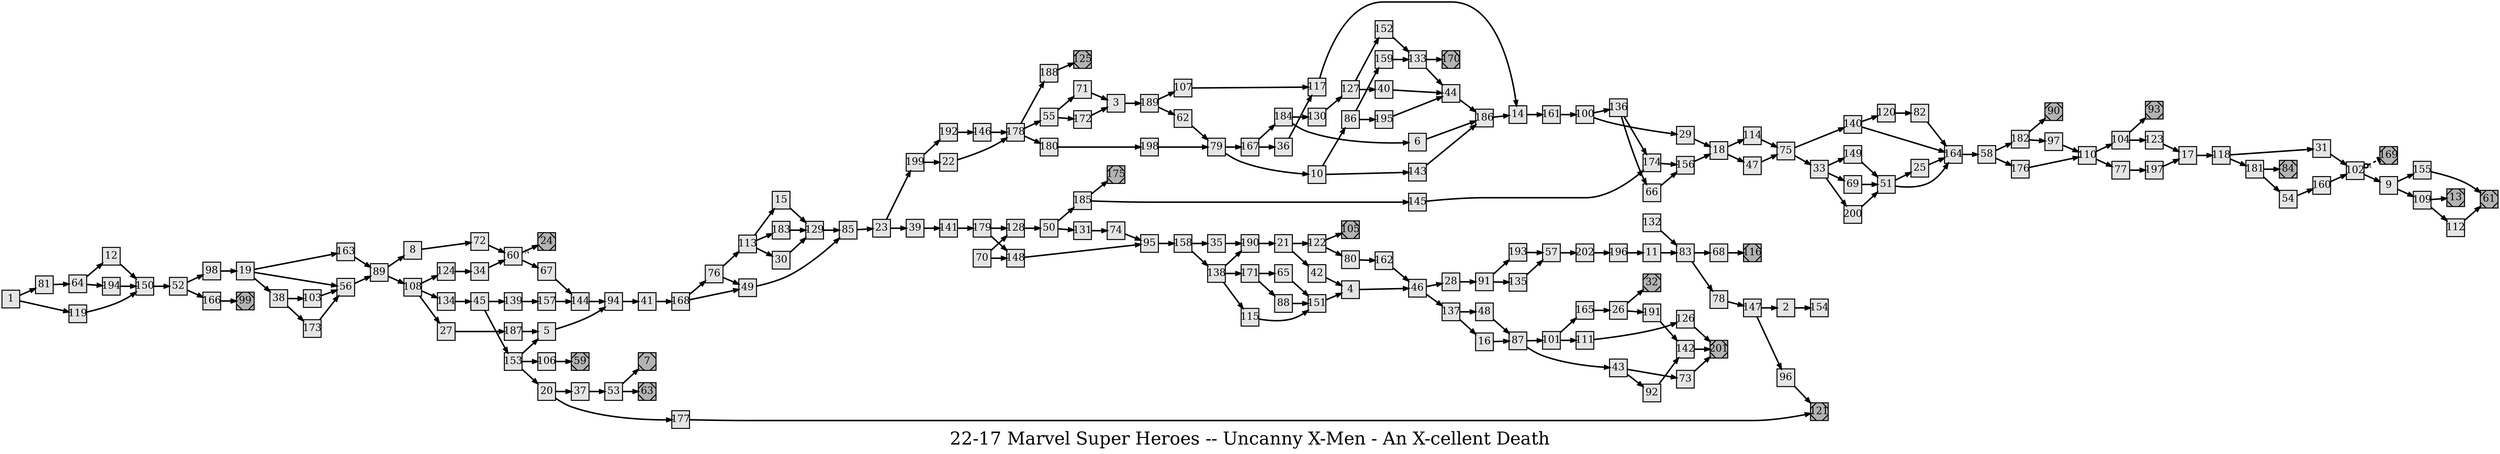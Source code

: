 digraph g{
  graph [ label="22-17 Marvel Super Heroes -- Uncanny X-Men - An X-cellent Death" rankdir=LR, ordering=out, fontsize=36, nodesep="0.35", ranksep="0.45"];
  node  [shape=rect, penwidth=2, fontsize=20, style=filled, fillcolor=grey90, margin="0,0", labelfloat=true, regular=true, fixedsize=true];
  edge  [labelfloat=true, penwidth=3, fontsize=12];
  1 -> 81;	// W
  1 -> 119;
  2 -> 154;	// S
  3 -> 189;	// W
  4 -> 46;	// N
  5 -> 94;	// S
  6 -> 186;	// R
  7	[ xlabel="E", shape=Msquare, fontsize=20, fillcolor=grey70, xlabel="" ];
  8 -> 72;	// W
  9 -> 155;	// R
  9 -> 109;
  10 -> 86;	// R
  10 -> 143;
  11 -> 83;	// R
  12 -> 150;	// S
  13	[ xlabel="E", shape=Msquare, fontsize=20, fillcolor=grey70, xlabel="" ];	// R
  14 -> 161;	// N
  15 -> 129;	// W
  16 -> 87;	// N
  17 -> 118;	// W
  18 -> 114;	// N
  18 -> 47;
  19 -> 163;	// R
  19 -> 56;
  19 -> 38;
  20 -> 37;	// W
  20 -> 177;
  21 -> 122;	// N
  21 -> 42;
  22 -> 178;	// R
  23 -> 199;	// S
  23 -> 39;
  24	[ xlabel="E", shape=Msquare, fontsize=20, fillcolor=grey70, xlabel="" ];	// N
  25 -> 164;	// N
  26 -> 32;	// W
  26 -> 191;
  27 -> 187;	// W
  28 -> 91;	// S
  29 -> 18;	// N
  30 -> 129;	// W
  31 -> 102;	// S
  32	[ xlabel="E", shape=Msquare, fontsize=20, fillcolor=grey70, xlabel="" ];	// W
  33 -> 149;	// N
  33 -> 69;
  33 -> 200;
  34 -> 60;	// N
  35 -> 190;	// W
  36 -> 117;	// W
  37 -> 53;	// W
  38 -> 103;
  38 -> 173;	// W
  39 -> 141;	// R
  40 -> 44;	// W
  41 -> 168;	// W
  42 -> 4;	// N
  43 -> 73;	// R
  43 -> 92;
  44 -> 186;	// R
  45 -> 139;	// R
  45 -> 153;
  46 -> 28;	// S
  46 -> 137;
  47 -> 75;	// N
  48 -> 87;	// N
  49 -> 85;	// W
  50 -> 185;	// S
  50 -> 131;
  51 -> 25;	// S
  51 -> 164;
  52 -> 98;	// S
  52 -> 166;
  53 -> 7;	// S
  53 -> 63;
  54 -> 160;	// S
  55 -> 71;	// W
  55 -> 172;
  56 -> 89;	// W
  57 -> 202;	// R
  58 -> 182;	// S
  58 -> 176;
  59	[ xlabel="E", shape=Msquare, fontsize=20, fillcolor=grey70, xlabel="" ];	// S
  60 -> 24	[ xlabel="N" ];
  60 -> 67;
  61	[ xlabel="E", shape=Msquare, fontsize=20, fillcolor=grey70, xlabel="" ];	// W
  62 -> 79;	// R
  63	[ xlabel="E", shape=Msquare, fontsize=20, fillcolor=grey70, xlabel="" ];	// S
  64 -> 12;	// S
  64 -> 194;
  65 -> 151;	// W
  66 -> 156;	// N
  67 -> 144;	// N
  68 -> 116;	// R
  69 -> 51;	// S
  70 -> 128;	// R
  70 -> 148;
  71 -> 3;	// W
  72 -> 60;	// N
  73 -> 201;	// R
  74 -> 95;	// S
  75 -> 140;	// N
  75 -> 33;
  76 -> 113;	// W
  76 -> 49;
  77 -> 197;	// N
  78 -> 147;	// R
  79 -> 167;	// R
  79 -> 10;
  80 -> 162;	// N
  81 -> 64;	// W
  82 -> 164;	// N
  83 -> 68;	// R
  83 -> 78;
  84	[ xlabel="E", shape=Msquare, fontsize=20, fillcolor=grey70, xlabel="" ];	// S
  85 -> 23;	// S
  86 -> 159;	// W
  86 -> 195;
  87 -> 101;	// W
  87 -> 43;
  88 -> 151;	// W
  89 -> 8;	// W
  89 -> 108;
  90	[ xlabel="E", shape=Msquare, fontsize=20, fillcolor=grey70, xlabel="" ];	// S
  91 -> 193;	// R
  91 -> 135;
  92 -> 142;	// R
  93	[ xlabel="E", shape=Msquare, fontsize=20, fillcolor=grey70, xlabel="" ];	// N
  94 -> 41;	// S
  95 -> 158;	// R
  96 -> 121;	// S
  97 -> 110;	// S
  98 -> 19;	// S
  99	[ xlabel="E", shape=Msquare, fontsize=20, fillcolor=grey70, xlabel="" ];	// R
  100 -> 136;	// N
  100 -> 29;
  101 -> 165;	// R
  101 -> 111;
  102 -> 169	[ xlabel="R", dir=both, arrowhead=tee, arrowtail=odot, style=dashed, label="" ];
  102 -> 9;
  103 -> 56;	// W
  104 -> 93;	// N
  104 -> 123;
  105	[ xlabel="E", shape=Msquare, fontsize=20, fillcolor=grey70, xlabel="" ];
  106 -> 59;	// W
  107 -> 117;	// R
  108 -> 124;	// W
  108 -> 134;
  108 -> 27;
  109 -> 13;	// R
  109 -> 112;
  110 -> 104;	// N
  110 -> 77;
  111 -> 126;	// R
  112 -> 61;	// R
  113 -> 15;	// W
  113 -> 183;
  113 -> 30;
  114 -> 75;	// N
  115 -> 151;	// W
  116	[ xlabel="E", shape=Msquare, fontsize=20, fillcolor=grey70, xlabel="" ];	// W
  117 -> 14;	// R
  118 -> 31;	// S
  118 -> 181;
  119 -> 150;	// W
  120 -> 82;	// S
  121	[ xlabel="E", shape=Msquare, fontsize=20, fillcolor=grey70, xlabel="" ];	// W
  122 -> 105;	// N
  122 -> 80;
  123 -> 17;	// N
  124 -> 34;	// W
  125	[ xlabel="E", shape=Msquare, fontsize=20, fillcolor=grey70, xlabel="" ];	// R
  126 -> 201;	// N
  127 -> 152;	// W
  127 -> 40;
  128 -> 50;	// R
  129 -> 85;	// W
  130 -> 127;	// R
  131 -> 74;	// S
  132 -> 83;	// S
  133 -> 170;	// W
  133 -> 44;
  134 -> 45;	// W
  135 -> 57;	// R
  136 -> 174;	// N
  136 -> 66;
  137 -> 48;	// N
  137 -> 16;
  138 -> 190;	// W
  138 -> 171;
  138 -> 115;
  139 -> 157;	// R
  140 -> 120;	// S
  140 -> 164;
  141 -> 179;	// R
  142 -> 201;	// W
  143 -> 186;	// W
  144 -> 94;	// S
  145 -> 174;	// S
  146 -> 178;	// W
  147 -> 2;	// S
  147 -> 96;
  148 -> 95;	// R
  149 -> 51;	// S
  150 -> 52;	// W
  151 -> 4;	// W
  152 -> 133;	// W
  153 -> 5;	// R
  153 -> 106;	// W
  153 -> 20;
  155 -> 61;	// N
  156 -> 18;	// N
  157 -> 144;	// S
  158 -> 35;	// W
  158 -> 138;
  159 -> 133;	// W
  160 -> 102;	// R
  161 -> 100;	// N
  162 -> 46;	// W
  163 -> 89;	// W
  164 -> 58;	// N
  165 -> 26;	// R
  166 -> 99;	// S
  167 -> 184;	// W
  167 -> 36;
  168 -> 76;	// W
  168 -> 49;
  169	[ xlabel="E", shape=Msquare, fontsize=20, fillcolor=grey70, xlabel="" ];	// R
  170	[ xlabel="E", shape=Msquare, fontsize=20, fillcolor=grey70, xlabel="" ];
  171 -> 65;	// W
  171 -> 88;
  172 -> 3;	// W
  173 -> 56;	// W
  174 -> 156;	// N
  175	[ xlabel="E", shape=Msquare, fontsize=20, fillcolor=grey70, xlabel="" ];	// S
  176 -> 110;	// S
  177 -> 121;	// W
  178 -> 188;	// W
  178 -> 55;
  178 -> 180;
  179 -> 128;	// R
  179 -> 148;
  180 -> 198;	// W
  181 -> 84;	// S
  181 -> 54;
  182 -> 90;	// S
  182 -> 97;
  183 -> 129;	// W
  184 -> 130;	// R
  184 -> 6;
  185 -> 175;	// S
  185 -> 145;
  186 -> 14;	// R
  187 -> 5;	// S
  188 -> 125;	// W
  189 -> 107;	// R
  189 -> 62;
  190 -> 21;	// W
  191 -> 142;	// W
  192 -> 146;	// R
  193 -> 57;	// R
  194 -> 150;	// S
  195 -> 44;	// W
  196 -> 11;	// S
  197 -> 17;	// S
  198 -> 79;	// R
  199 -> 192;	// R
  199 -> 22;
  200 -> 51;	// N
  201	[ xlabel="E", shape=Msquare, fontsize=20, fillcolor=grey70, xlabel="" ];	// W
  202 -> 196;	// S
}

